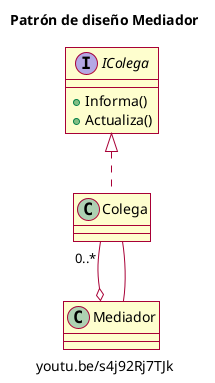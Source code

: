 @startuml Samples

' Configuracion de la plantilla (skin tradicional y fuente Excel)
skin rose
skinparam classFontName Calibri
skinparam shadowing false

' @title Patrón de diseño Mediador
' @description El patrón de diseño Mediador es un patrón de comportamiento que 
'              permite reducir las dependencias entre objetos al encapsular la
'              forma en que estos interactúan entre sí. El patrón de diseño
'              Mediador define un objeto que encapsula la forma en que un
'              conjunto de objetos interactúan. El patrón de diseño Mediador
'              promueve el acoplamiento débil al evitar que los objetos se
'              refieran explícitamente entre sí y permite variar su interacción
'              de forma independiente.
' @author Gerardo Tordoya
' @version 1.0
' @date 2022-09-21

title Patrón de diseño Mediador

interface IColega
{
    + Informa()
    + Actualiza()
}

class Mediador
class Colega

IColega <|.. Colega
Colega "0..*"--o Mediador
Colega -- Mediador

caption youtu.be/s4j92Rj7TJk

@enduml